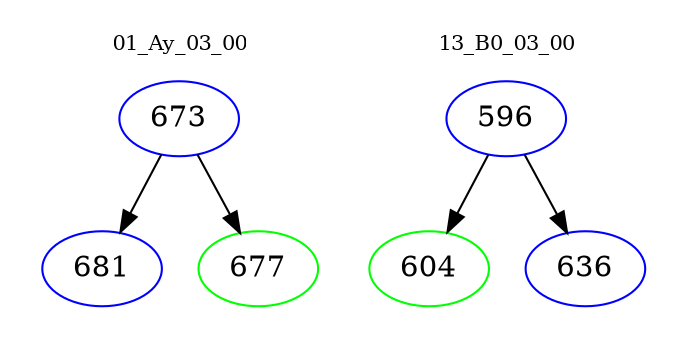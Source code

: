 digraph{
subgraph cluster_0 {
color = white
label = "01_Ay_03_00";
fontsize=10;
T0_673 [label="673", color="blue"]
T0_673 -> T0_681 [color="black"]
T0_681 [label="681", color="blue"]
T0_673 -> T0_677 [color="black"]
T0_677 [label="677", color="green"]
}
subgraph cluster_1 {
color = white
label = "13_B0_03_00";
fontsize=10;
T1_596 [label="596", color="blue"]
T1_596 -> T1_604 [color="black"]
T1_604 [label="604", color="green"]
T1_596 -> T1_636 [color="black"]
T1_636 [label="636", color="blue"]
}
}
